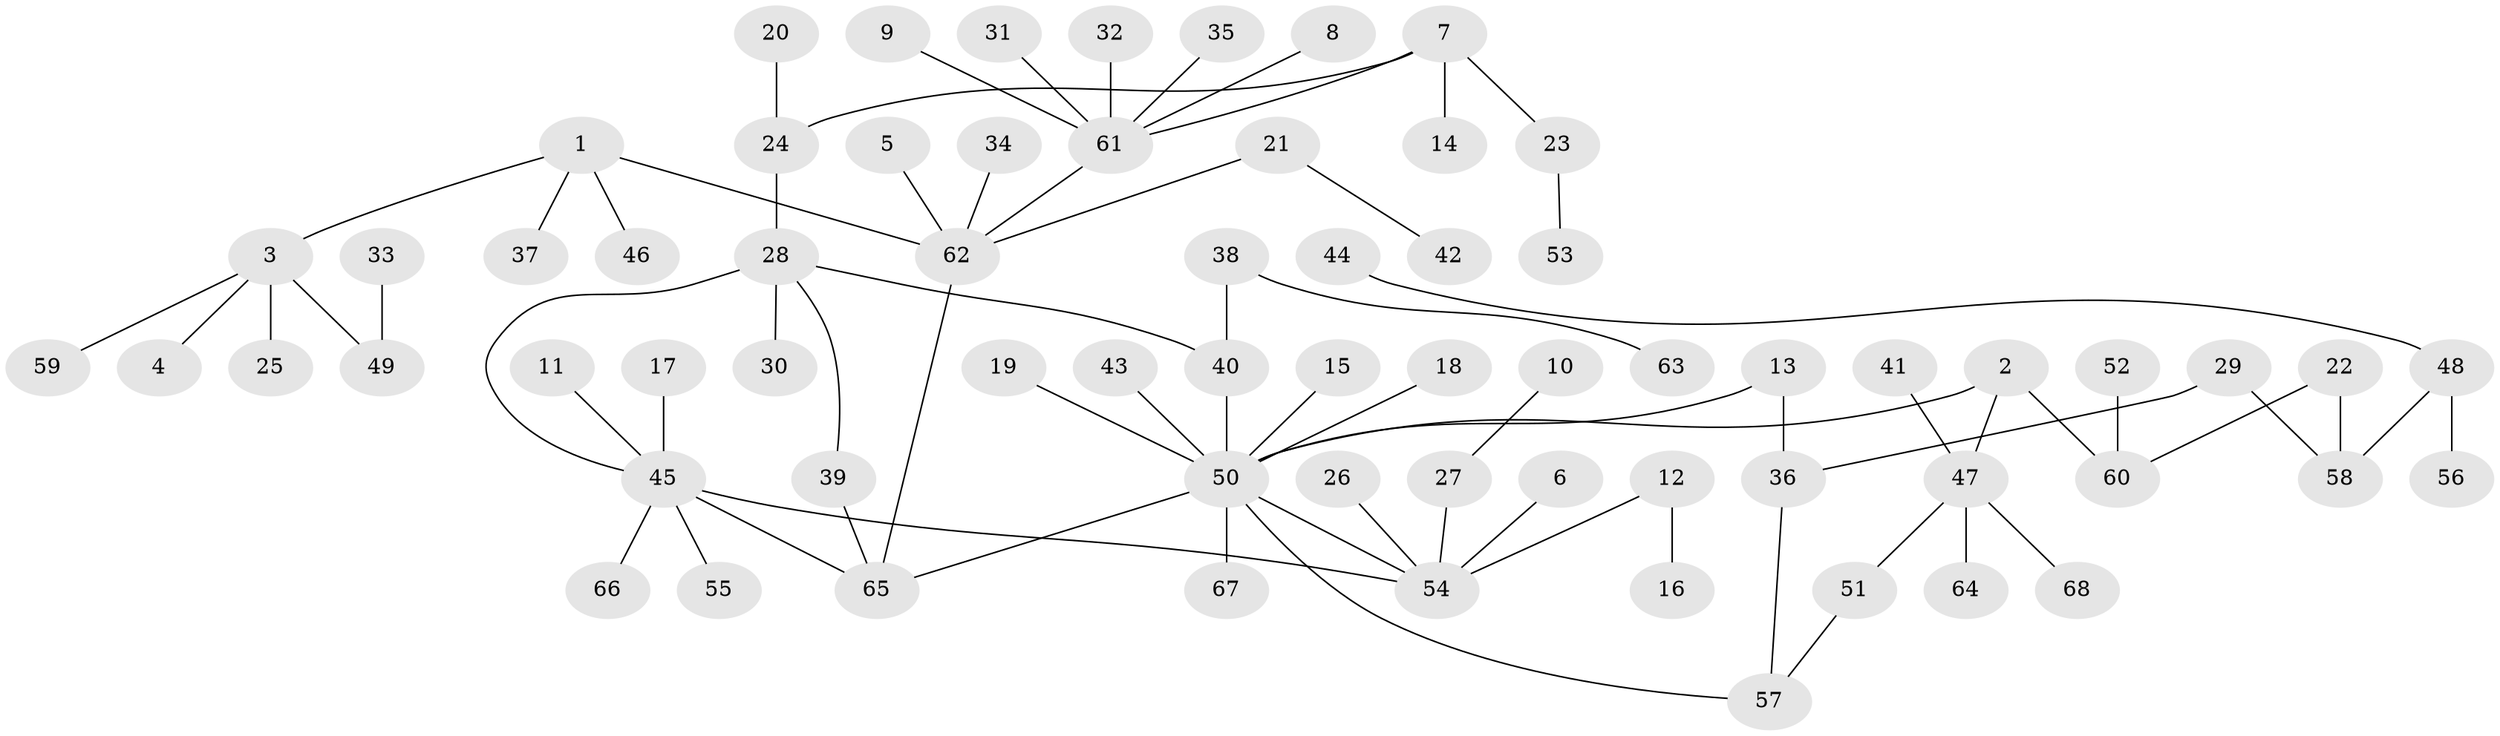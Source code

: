 // original degree distribution, {4: 0.02962962962962963, 7: 0.022222222222222223, 8: 0.007407407407407408, 3: 0.1037037037037037, 2: 0.3111111111111111, 6: 0.02962962962962963, 5: 0.044444444444444446, 1: 0.45185185185185184}
// Generated by graph-tools (version 1.1) at 2025/49/03/09/25 03:49:15]
// undirected, 68 vertices, 74 edges
graph export_dot {
graph [start="1"]
  node [color=gray90,style=filled];
  1;
  2;
  3;
  4;
  5;
  6;
  7;
  8;
  9;
  10;
  11;
  12;
  13;
  14;
  15;
  16;
  17;
  18;
  19;
  20;
  21;
  22;
  23;
  24;
  25;
  26;
  27;
  28;
  29;
  30;
  31;
  32;
  33;
  34;
  35;
  36;
  37;
  38;
  39;
  40;
  41;
  42;
  43;
  44;
  45;
  46;
  47;
  48;
  49;
  50;
  51;
  52;
  53;
  54;
  55;
  56;
  57;
  58;
  59;
  60;
  61;
  62;
  63;
  64;
  65;
  66;
  67;
  68;
  1 -- 3 [weight=1.0];
  1 -- 37 [weight=1.0];
  1 -- 46 [weight=1.0];
  1 -- 62 [weight=1.0];
  2 -- 47 [weight=1.0];
  2 -- 50 [weight=1.0];
  2 -- 60 [weight=1.0];
  3 -- 4 [weight=1.0];
  3 -- 25 [weight=1.0];
  3 -- 49 [weight=1.0];
  3 -- 59 [weight=1.0];
  5 -- 62 [weight=1.0];
  6 -- 54 [weight=1.0];
  7 -- 14 [weight=1.0];
  7 -- 23 [weight=1.0];
  7 -- 24 [weight=1.0];
  7 -- 61 [weight=1.0];
  8 -- 61 [weight=1.0];
  9 -- 61 [weight=1.0];
  10 -- 27 [weight=1.0];
  11 -- 45 [weight=1.0];
  12 -- 16 [weight=1.0];
  12 -- 54 [weight=1.0];
  13 -- 36 [weight=1.0];
  13 -- 50 [weight=1.0];
  15 -- 50 [weight=1.0];
  17 -- 45 [weight=1.0];
  18 -- 50 [weight=1.0];
  19 -- 50 [weight=2.0];
  20 -- 24 [weight=1.0];
  21 -- 42 [weight=1.0];
  21 -- 62 [weight=1.0];
  22 -- 58 [weight=1.0];
  22 -- 60 [weight=1.0];
  23 -- 53 [weight=1.0];
  24 -- 28 [weight=1.0];
  26 -- 54 [weight=1.0];
  27 -- 54 [weight=1.0];
  28 -- 30 [weight=1.0];
  28 -- 39 [weight=1.0];
  28 -- 40 [weight=1.0];
  28 -- 45 [weight=1.0];
  29 -- 36 [weight=1.0];
  29 -- 58 [weight=1.0];
  31 -- 61 [weight=1.0];
  32 -- 61 [weight=1.0];
  33 -- 49 [weight=1.0];
  34 -- 62 [weight=1.0];
  35 -- 61 [weight=1.0];
  36 -- 57 [weight=1.0];
  38 -- 40 [weight=1.0];
  38 -- 63 [weight=1.0];
  39 -- 65 [weight=1.0];
  40 -- 50 [weight=1.0];
  41 -- 47 [weight=1.0];
  43 -- 50 [weight=1.0];
  44 -- 48 [weight=1.0];
  45 -- 54 [weight=1.0];
  45 -- 55 [weight=1.0];
  45 -- 65 [weight=1.0];
  45 -- 66 [weight=1.0];
  47 -- 51 [weight=1.0];
  47 -- 64 [weight=1.0];
  47 -- 68 [weight=1.0];
  48 -- 56 [weight=1.0];
  48 -- 58 [weight=1.0];
  50 -- 54 [weight=1.0];
  50 -- 57 [weight=1.0];
  50 -- 65 [weight=1.0];
  50 -- 67 [weight=1.0];
  51 -- 57 [weight=1.0];
  52 -- 60 [weight=1.0];
  61 -- 62 [weight=1.0];
  62 -- 65 [weight=1.0];
}

